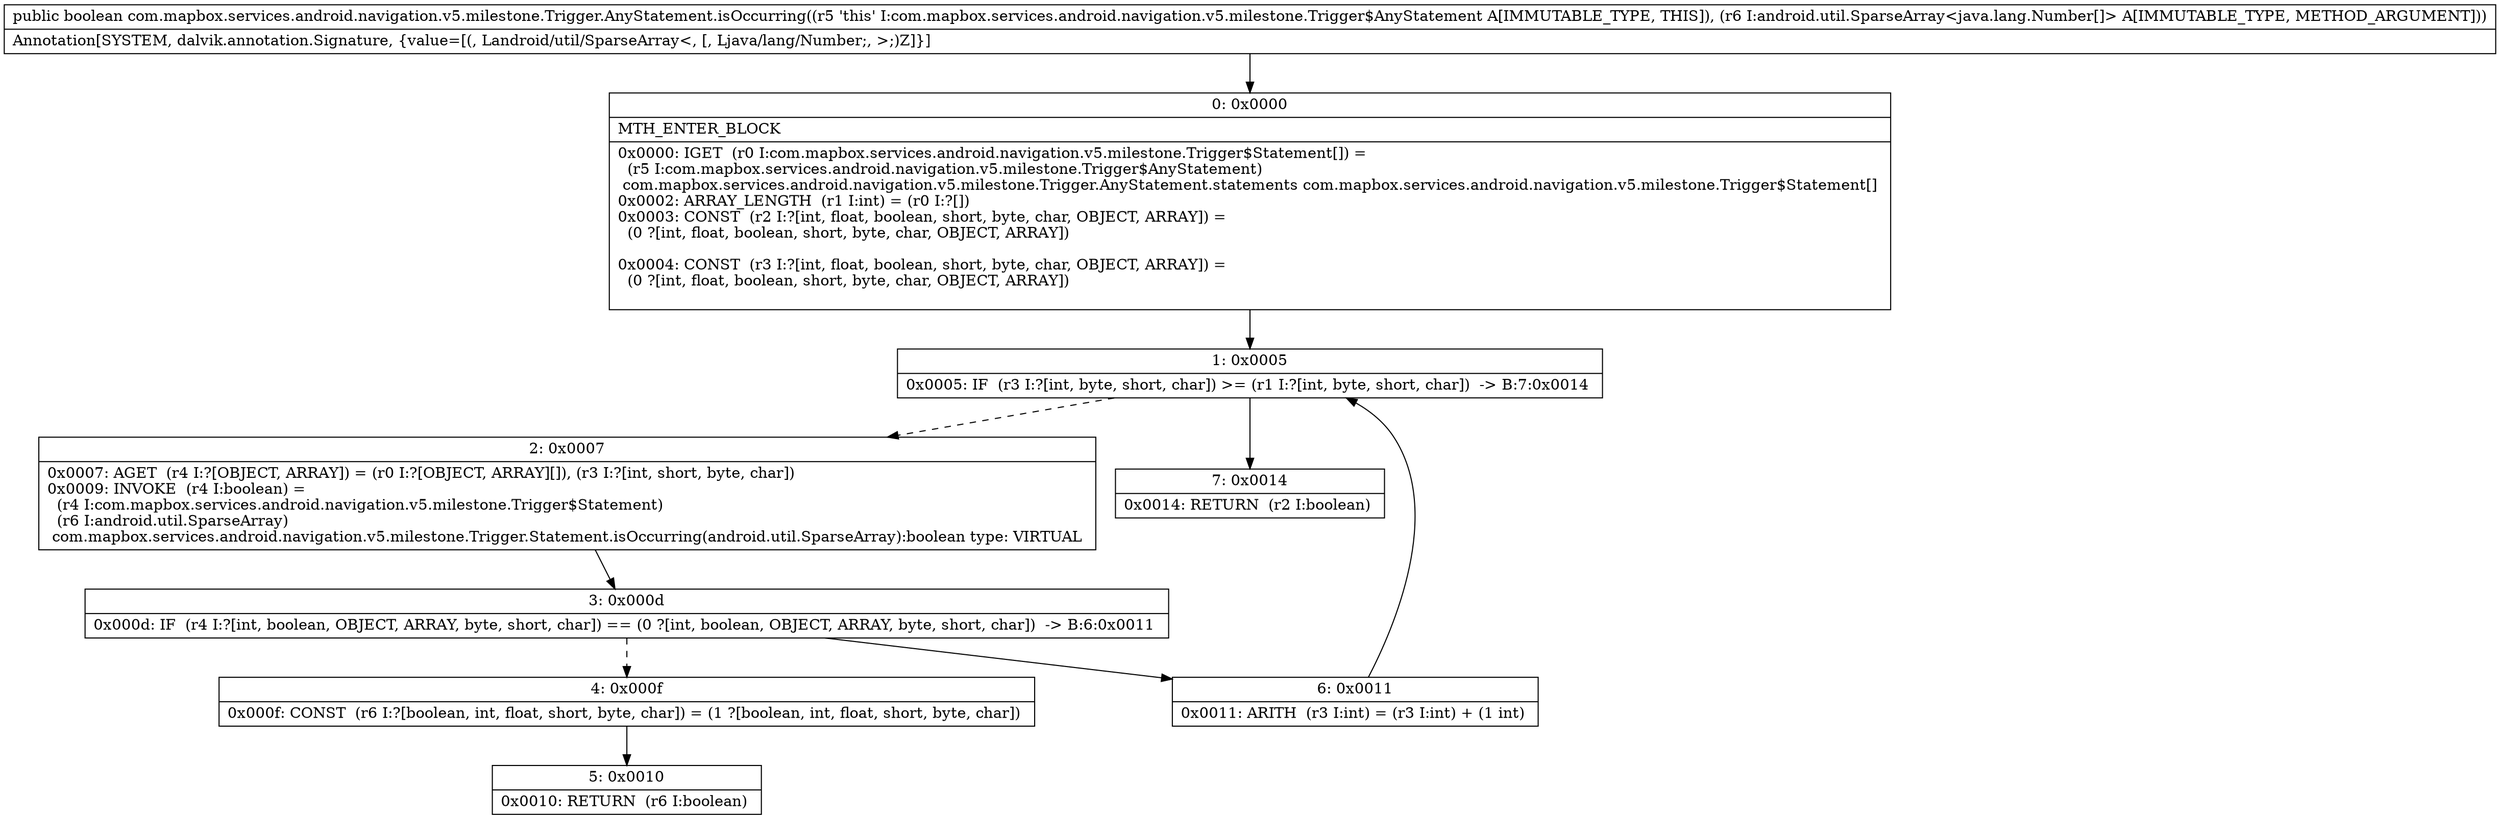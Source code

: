 digraph "CFG forcom.mapbox.services.android.navigation.v5.milestone.Trigger.AnyStatement.isOccurring(Landroid\/util\/SparseArray;)Z" {
Node_0 [shape=record,label="{0\:\ 0x0000|MTH_ENTER_BLOCK\l|0x0000: IGET  (r0 I:com.mapbox.services.android.navigation.v5.milestone.Trigger$Statement[]) = \l  (r5 I:com.mapbox.services.android.navigation.v5.milestone.Trigger$AnyStatement)\l com.mapbox.services.android.navigation.v5.milestone.Trigger.AnyStatement.statements com.mapbox.services.android.navigation.v5.milestone.Trigger$Statement[] \l0x0002: ARRAY_LENGTH  (r1 I:int) = (r0 I:?[]) \l0x0003: CONST  (r2 I:?[int, float, boolean, short, byte, char, OBJECT, ARRAY]) = \l  (0 ?[int, float, boolean, short, byte, char, OBJECT, ARRAY])\l \l0x0004: CONST  (r3 I:?[int, float, boolean, short, byte, char, OBJECT, ARRAY]) = \l  (0 ?[int, float, boolean, short, byte, char, OBJECT, ARRAY])\l \l}"];
Node_1 [shape=record,label="{1\:\ 0x0005|0x0005: IF  (r3 I:?[int, byte, short, char]) \>= (r1 I:?[int, byte, short, char])  \-\> B:7:0x0014 \l}"];
Node_2 [shape=record,label="{2\:\ 0x0007|0x0007: AGET  (r4 I:?[OBJECT, ARRAY]) = (r0 I:?[OBJECT, ARRAY][]), (r3 I:?[int, short, byte, char]) \l0x0009: INVOKE  (r4 I:boolean) = \l  (r4 I:com.mapbox.services.android.navigation.v5.milestone.Trigger$Statement)\l  (r6 I:android.util.SparseArray)\l com.mapbox.services.android.navigation.v5.milestone.Trigger.Statement.isOccurring(android.util.SparseArray):boolean type: VIRTUAL \l}"];
Node_3 [shape=record,label="{3\:\ 0x000d|0x000d: IF  (r4 I:?[int, boolean, OBJECT, ARRAY, byte, short, char]) == (0 ?[int, boolean, OBJECT, ARRAY, byte, short, char])  \-\> B:6:0x0011 \l}"];
Node_4 [shape=record,label="{4\:\ 0x000f|0x000f: CONST  (r6 I:?[boolean, int, float, short, byte, char]) = (1 ?[boolean, int, float, short, byte, char]) \l}"];
Node_5 [shape=record,label="{5\:\ 0x0010|0x0010: RETURN  (r6 I:boolean) \l}"];
Node_6 [shape=record,label="{6\:\ 0x0011|0x0011: ARITH  (r3 I:int) = (r3 I:int) + (1 int) \l}"];
Node_7 [shape=record,label="{7\:\ 0x0014|0x0014: RETURN  (r2 I:boolean) \l}"];
MethodNode[shape=record,label="{public boolean com.mapbox.services.android.navigation.v5.milestone.Trigger.AnyStatement.isOccurring((r5 'this' I:com.mapbox.services.android.navigation.v5.milestone.Trigger$AnyStatement A[IMMUTABLE_TYPE, THIS]), (r6 I:android.util.SparseArray\<java.lang.Number[]\> A[IMMUTABLE_TYPE, METHOD_ARGUMENT]))  | Annotation[SYSTEM, dalvik.annotation.Signature, \{value=[(, Landroid\/util\/SparseArray\<, [, Ljava\/lang\/Number;, \>;)Z]\}]\l}"];
MethodNode -> Node_0;
Node_0 -> Node_1;
Node_1 -> Node_2[style=dashed];
Node_1 -> Node_7;
Node_2 -> Node_3;
Node_3 -> Node_4[style=dashed];
Node_3 -> Node_6;
Node_4 -> Node_5;
Node_6 -> Node_1;
}

